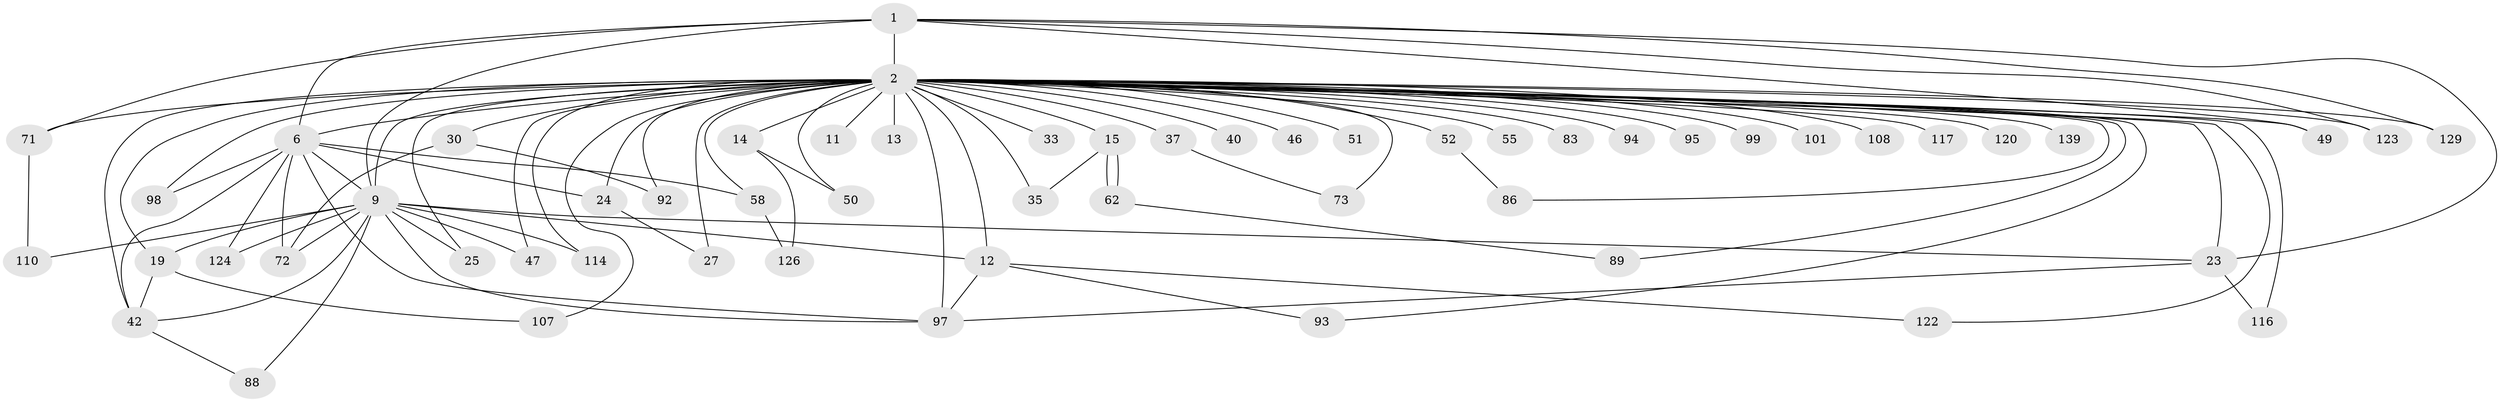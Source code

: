 // original degree distribution, {15: 0.006944444444444444, 16: 0.006944444444444444, 18: 0.006944444444444444, 20: 0.013888888888888888, 24: 0.006944444444444444, 19: 0.006944444444444444, 33: 0.006944444444444444, 21: 0.006944444444444444, 35: 0.006944444444444444, 2: 0.5138888888888888, 5: 0.05555555555555555, 4: 0.10416666666666667, 7: 0.034722222222222224, 6: 0.013888888888888888, 11: 0.006944444444444444, 3: 0.1875, 9: 0.013888888888888888}
// Generated by graph-tools (version 1.1) at 2025/17/03/04/25 18:17:28]
// undirected, 57 vertices, 98 edges
graph export_dot {
graph [start="1"]
  node [color=gray90,style=filled];
  1 [super="+113+39"];
  2 [super="+5+32+79+65+87+10+90+3"];
  6 [super="+20+57"];
  9 [super="+112+61+21"];
  11;
  12 [super="+59+131+69"];
  13;
  14;
  15;
  19 [super="+31"];
  23;
  24 [super="+140"];
  25;
  27 [super="+66"];
  30;
  33;
  35;
  37;
  40;
  42 [super="+64+53"];
  46;
  47 [super="+54"];
  49;
  50 [super="+137+105"];
  51;
  52;
  55 [super="+121"];
  58;
  62;
  71 [super="+106"];
  72 [super="+85"];
  73;
  83;
  86;
  88;
  89;
  92 [super="+125"];
  93;
  94;
  95;
  97 [super="+109"];
  98;
  99;
  101;
  107;
  108;
  110;
  114;
  116;
  117;
  120;
  122;
  123;
  124;
  126;
  129;
  139;
  1 -- 2 [weight=10];
  1 -- 6 [weight=3];
  1 -- 9;
  1 -- 49;
  1 -- 123;
  1 -- 129;
  1 -- 71;
  1 -- 23;
  2 -- 6 [weight=14];
  2 -- 9 [weight=12];
  2 -- 24;
  2 -- 12 [weight=4];
  2 -- 15 [weight=2];
  2 -- 25;
  2 -- 27 [weight=2];
  2 -- 30 [weight=3];
  2 -- 33 [weight=2];
  2 -- 52 [weight=2];
  2 -- 71 [weight=3];
  2 -- 73;
  2 -- 83 [weight=2];
  2 -- 97 [weight=2];
  2 -- 101 [weight=2];
  2 -- 108 [weight=2];
  2 -- 114;
  2 -- 95 [weight=2];
  2 -- 13 [weight=2];
  2 -- 19 [weight=4];
  2 -- 94 [weight=2];
  2 -- 99 [weight=2];
  2 -- 37 [weight=3];
  2 -- 40 [weight=3];
  2 -- 47 [weight=2];
  2 -- 49 [weight=2];
  2 -- 50 [weight=3];
  2 -- 51 [weight=2];
  2 -- 116;
  2 -- 117 [weight=2];
  2 -- 120 [weight=2];
  2 -- 58 [weight=3];
  2 -- 129;
  2 -- 11;
  2 -- 139 [weight=2];
  2 -- 14;
  2 -- 23 [weight=3];
  2 -- 35;
  2 -- 42;
  2 -- 46 [weight=2];
  2 -- 55 [weight=2];
  2 -- 86;
  2 -- 89;
  2 -- 92 [weight=2];
  2 -- 93;
  2 -- 98;
  2 -- 107;
  2 -- 122;
  2 -- 123;
  6 -- 9 [weight=3];
  6 -- 24 [weight=2];
  6 -- 42 [weight=2];
  6 -- 58;
  6 -- 98;
  6 -- 72;
  6 -- 124;
  6 -- 97;
  9 -- 42;
  9 -- 110;
  9 -- 114;
  9 -- 124;
  9 -- 12;
  9 -- 97;
  9 -- 72;
  9 -- 19;
  9 -- 23;
  9 -- 88;
  9 -- 25;
  9 -- 47;
  12 -- 122;
  12 -- 93;
  12 -- 97;
  14 -- 126;
  14 -- 50;
  15 -- 35;
  15 -- 62;
  15 -- 62;
  19 -- 107;
  19 -- 42;
  23 -- 116;
  23 -- 97;
  24 -- 27;
  30 -- 92;
  30 -- 72;
  37 -- 73;
  42 -- 88;
  52 -- 86;
  58 -- 126;
  62 -- 89;
  71 -- 110;
}
